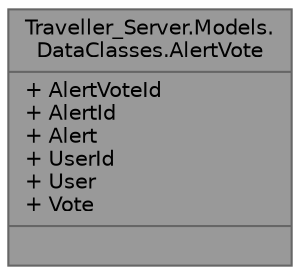 digraph "Traveller_Server.Models.DataClasses.AlertVote"
{
 // LATEX_PDF_SIZE
  bgcolor="transparent";
  edge [fontname=Helvetica,fontsize=10,labelfontname=Helvetica,labelfontsize=10];
  node [fontname=Helvetica,fontsize=10,shape=box,height=0.2,width=0.4];
  Node1 [shape=record,label="{Traveller_Server.Models.\lDataClasses.AlertVote\n|+ AlertVoteId\l+ AlertId\l+ Alert\l+ UserId\l+ User\l+ Vote\l|}",height=0.2,width=0.4,color="gray40", fillcolor="grey60", style="filled", fontcolor="black",tooltip="Data class of a AlertVote. Represents the vote a user can do in an alert."];
}
